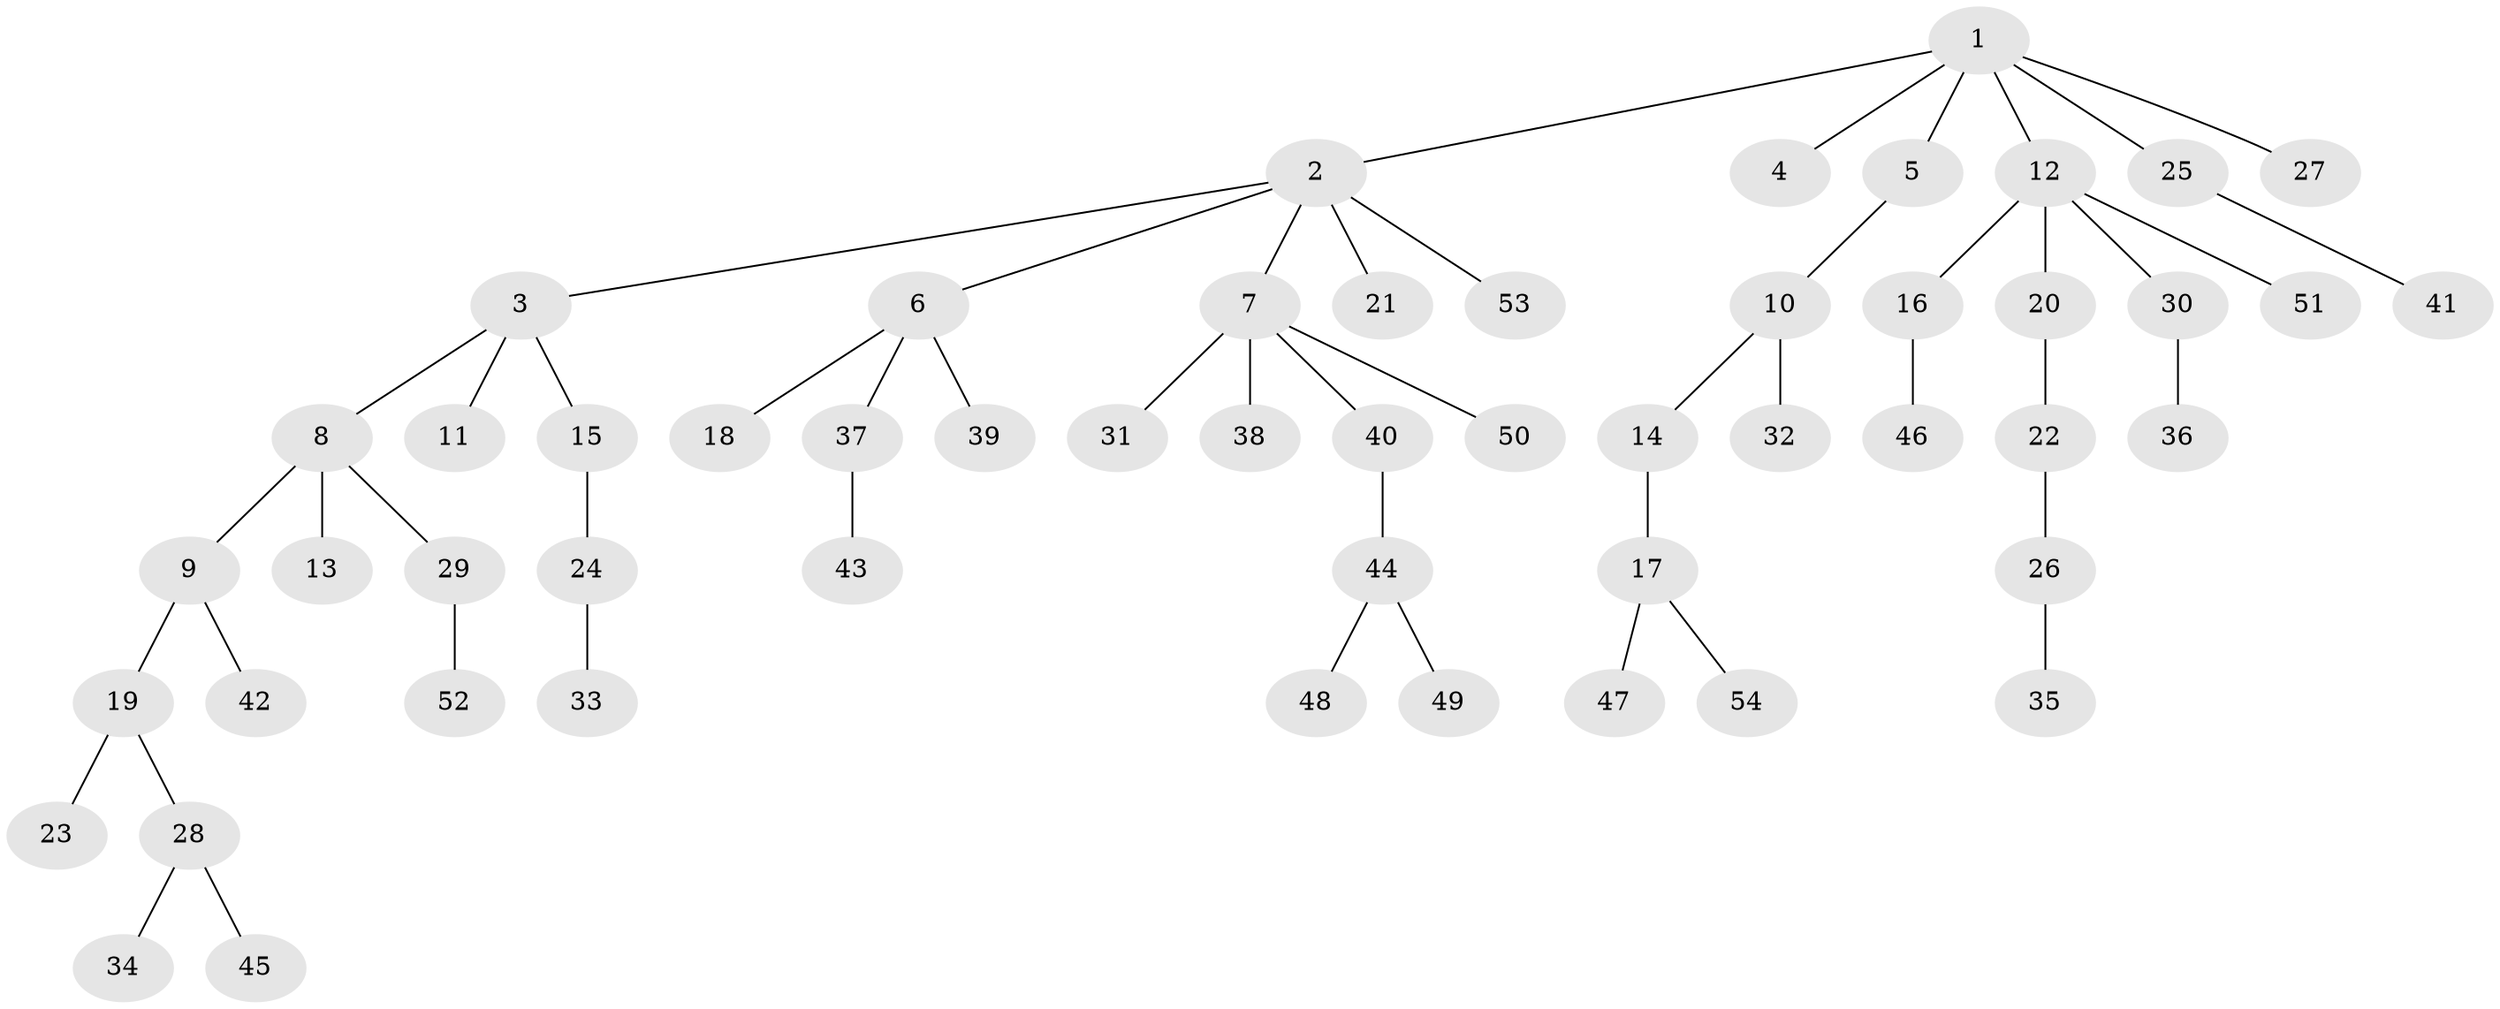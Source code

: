 // coarse degree distribution, {6: 0.02702702702702703, 5: 0.05405405405405406, 4: 0.08108108108108109, 1: 0.5135135135135135, 3: 0.02702702702702703, 2: 0.2972972972972973}
// Generated by graph-tools (version 1.1) at 2025/52/02/27/25 19:52:13]
// undirected, 54 vertices, 53 edges
graph export_dot {
graph [start="1"]
  node [color=gray90,style=filled];
  1;
  2;
  3;
  4;
  5;
  6;
  7;
  8;
  9;
  10;
  11;
  12;
  13;
  14;
  15;
  16;
  17;
  18;
  19;
  20;
  21;
  22;
  23;
  24;
  25;
  26;
  27;
  28;
  29;
  30;
  31;
  32;
  33;
  34;
  35;
  36;
  37;
  38;
  39;
  40;
  41;
  42;
  43;
  44;
  45;
  46;
  47;
  48;
  49;
  50;
  51;
  52;
  53;
  54;
  1 -- 2;
  1 -- 4;
  1 -- 5;
  1 -- 12;
  1 -- 25;
  1 -- 27;
  2 -- 3;
  2 -- 6;
  2 -- 7;
  2 -- 21;
  2 -- 53;
  3 -- 8;
  3 -- 11;
  3 -- 15;
  5 -- 10;
  6 -- 18;
  6 -- 37;
  6 -- 39;
  7 -- 31;
  7 -- 38;
  7 -- 40;
  7 -- 50;
  8 -- 9;
  8 -- 13;
  8 -- 29;
  9 -- 19;
  9 -- 42;
  10 -- 14;
  10 -- 32;
  12 -- 16;
  12 -- 20;
  12 -- 30;
  12 -- 51;
  14 -- 17;
  15 -- 24;
  16 -- 46;
  17 -- 47;
  17 -- 54;
  19 -- 23;
  19 -- 28;
  20 -- 22;
  22 -- 26;
  24 -- 33;
  25 -- 41;
  26 -- 35;
  28 -- 34;
  28 -- 45;
  29 -- 52;
  30 -- 36;
  37 -- 43;
  40 -- 44;
  44 -- 48;
  44 -- 49;
}
